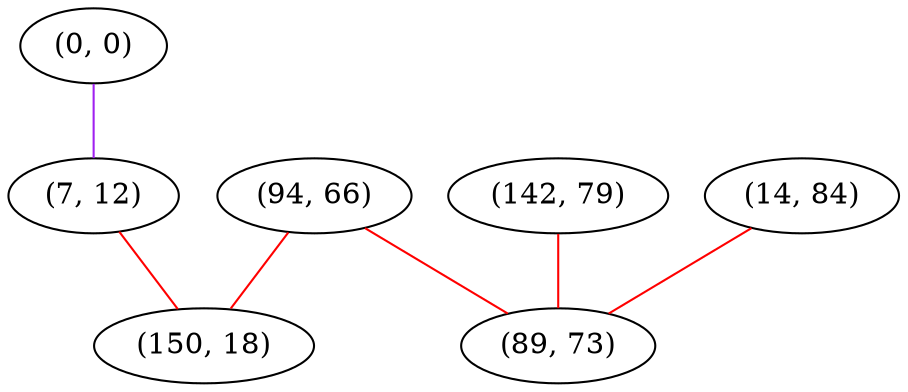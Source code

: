 graph "" {
"(0, 0)";
"(7, 12)";
"(94, 66)";
"(150, 18)";
"(142, 79)";
"(14, 84)";
"(89, 73)";
"(0, 0)" -- "(7, 12)"  [color=purple, key=0, weight=4];
"(7, 12)" -- "(150, 18)"  [color=red, key=0, weight=1];
"(94, 66)" -- "(150, 18)"  [color=red, key=0, weight=1];
"(94, 66)" -- "(89, 73)"  [color=red, key=0, weight=1];
"(142, 79)" -- "(89, 73)"  [color=red, key=0, weight=1];
"(14, 84)" -- "(89, 73)"  [color=red, key=0, weight=1];
}
